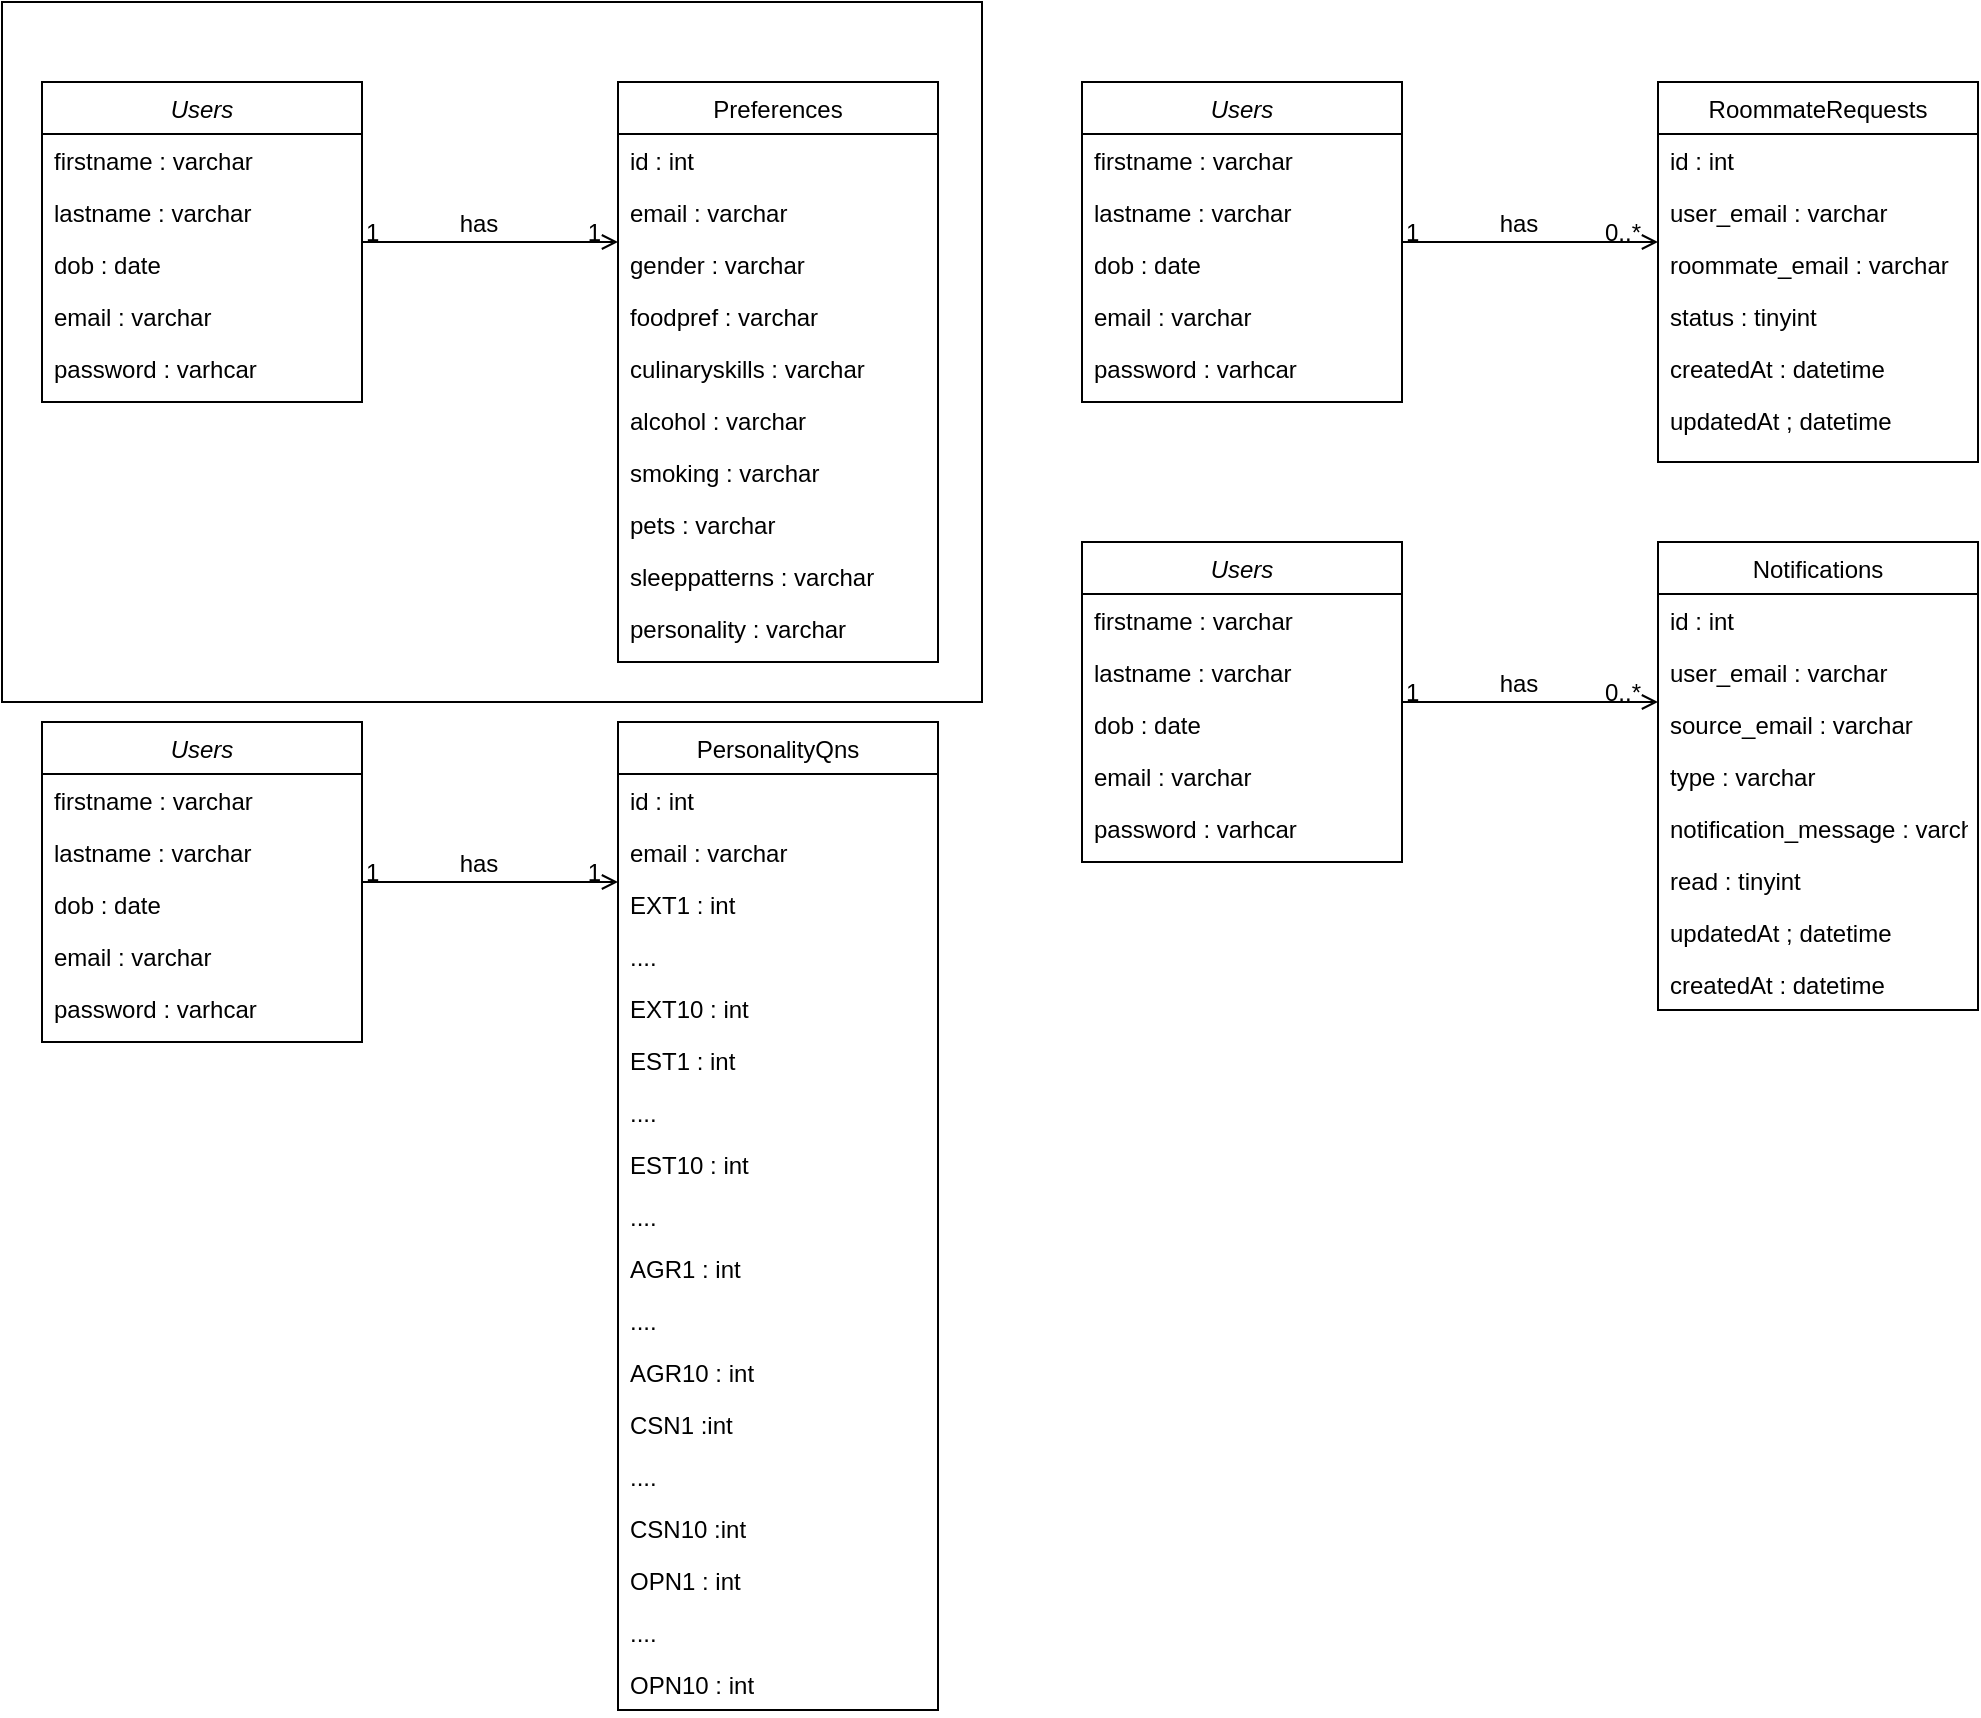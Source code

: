 <mxfile version="20.7.4" type="github">
  <diagram id="C5RBs43oDa-KdzZeNtuy" name="Page-1">
    <mxGraphModel dx="1323" dy="1217" grid="1" gridSize="10" guides="1" tooltips="1" connect="1" arrows="1" fold="1" page="1" pageScale="1" pageWidth="827" pageHeight="1169" math="0" shadow="0">
      <root>
        <mxCell id="WIyWlLk6GJQsqaUBKTNV-0" />
        <mxCell id="WIyWlLk6GJQsqaUBKTNV-1" parent="WIyWlLk6GJQsqaUBKTNV-0" />
        <mxCell id="LM8yhL4ZBkn06spO82aN-119" value="" style="rounded=0;whiteSpace=wrap;html=1;" vertex="1" parent="WIyWlLk6GJQsqaUBKTNV-1">
          <mxGeometry x="100" y="80" width="490" height="350" as="geometry" />
        </mxCell>
        <mxCell id="zkfFHV4jXpPFQw0GAbJ--0" value="Users" style="swimlane;fontStyle=2;align=center;verticalAlign=top;childLayout=stackLayout;horizontal=1;startSize=26;horizontalStack=0;resizeParent=1;resizeLast=0;collapsible=1;marginBottom=0;rounded=0;shadow=0;strokeWidth=1;" parent="WIyWlLk6GJQsqaUBKTNV-1" vertex="1">
          <mxGeometry x="120" y="120" width="160" height="160" as="geometry">
            <mxRectangle x="230" y="140" width="160" height="26" as="alternateBounds" />
          </mxGeometry>
        </mxCell>
        <mxCell id="zkfFHV4jXpPFQw0GAbJ--1" value="firstname : varchar" style="text;align=left;verticalAlign=top;spacingLeft=4;spacingRight=4;overflow=hidden;rotatable=0;points=[[0,0.5],[1,0.5]];portConstraint=eastwest;" parent="zkfFHV4jXpPFQw0GAbJ--0" vertex="1">
          <mxGeometry y="26" width="160" height="26" as="geometry" />
        </mxCell>
        <mxCell id="zkfFHV4jXpPFQw0GAbJ--2" value="lastname : varchar" style="text;align=left;verticalAlign=top;spacingLeft=4;spacingRight=4;overflow=hidden;rotatable=0;points=[[0,0.5],[1,0.5]];portConstraint=eastwest;rounded=0;shadow=0;html=0;" parent="zkfFHV4jXpPFQw0GAbJ--0" vertex="1">
          <mxGeometry y="52" width="160" height="26" as="geometry" />
        </mxCell>
        <mxCell id="zkfFHV4jXpPFQw0GAbJ--3" value="dob : date" style="text;align=left;verticalAlign=top;spacingLeft=4;spacingRight=4;overflow=hidden;rotatable=0;points=[[0,0.5],[1,0.5]];portConstraint=eastwest;rounded=0;shadow=0;html=0;" parent="zkfFHV4jXpPFQw0GAbJ--0" vertex="1">
          <mxGeometry y="78" width="160" height="26" as="geometry" />
        </mxCell>
        <mxCell id="LM8yhL4ZBkn06spO82aN-0" value="email : varchar" style="text;align=left;verticalAlign=top;spacingLeft=4;spacingRight=4;overflow=hidden;rotatable=0;points=[[0,0.5],[1,0.5]];portConstraint=eastwest;rounded=0;shadow=0;html=0;" vertex="1" parent="zkfFHV4jXpPFQw0GAbJ--0">
          <mxGeometry y="104" width="160" height="26" as="geometry" />
        </mxCell>
        <mxCell id="LM8yhL4ZBkn06spO82aN-1" value="password : varhcar" style="text;align=left;verticalAlign=top;spacingLeft=4;spacingRight=4;overflow=hidden;rotatable=0;points=[[0,0.5],[1,0.5]];portConstraint=eastwest;rounded=0;shadow=0;html=0;" vertex="1" parent="zkfFHV4jXpPFQw0GAbJ--0">
          <mxGeometry y="130" width="160" height="26" as="geometry" />
        </mxCell>
        <mxCell id="zkfFHV4jXpPFQw0GAbJ--17" value="Preferences" style="swimlane;fontStyle=0;align=center;verticalAlign=top;childLayout=stackLayout;horizontal=1;startSize=26;horizontalStack=0;resizeParent=1;resizeLast=0;collapsible=1;marginBottom=0;rounded=0;shadow=0;strokeWidth=1;" parent="WIyWlLk6GJQsqaUBKTNV-1" vertex="1">
          <mxGeometry x="408" y="120" width="160" height="290" as="geometry">
            <mxRectangle x="550" y="140" width="160" height="26" as="alternateBounds" />
          </mxGeometry>
        </mxCell>
        <mxCell id="zkfFHV4jXpPFQw0GAbJ--18" value="id : int" style="text;align=left;verticalAlign=top;spacingLeft=4;spacingRight=4;overflow=hidden;rotatable=0;points=[[0,0.5],[1,0.5]];portConstraint=eastwest;" parent="zkfFHV4jXpPFQw0GAbJ--17" vertex="1">
          <mxGeometry y="26" width="160" height="26" as="geometry" />
        </mxCell>
        <mxCell id="zkfFHV4jXpPFQw0GAbJ--19" value="email : varchar" style="text;align=left;verticalAlign=top;spacingLeft=4;spacingRight=4;overflow=hidden;rotatable=0;points=[[0,0.5],[1,0.5]];portConstraint=eastwest;rounded=0;shadow=0;html=0;" parent="zkfFHV4jXpPFQw0GAbJ--17" vertex="1">
          <mxGeometry y="52" width="160" height="26" as="geometry" />
        </mxCell>
        <mxCell id="zkfFHV4jXpPFQw0GAbJ--20" value="gender : varchar" style="text;align=left;verticalAlign=top;spacingLeft=4;spacingRight=4;overflow=hidden;rotatable=0;points=[[0,0.5],[1,0.5]];portConstraint=eastwest;rounded=0;shadow=0;html=0;" parent="zkfFHV4jXpPFQw0GAbJ--17" vertex="1">
          <mxGeometry y="78" width="160" height="26" as="geometry" />
        </mxCell>
        <mxCell id="zkfFHV4jXpPFQw0GAbJ--21" value="foodpref : varchar" style="text;align=left;verticalAlign=top;spacingLeft=4;spacingRight=4;overflow=hidden;rotatable=0;points=[[0,0.5],[1,0.5]];portConstraint=eastwest;rounded=0;shadow=0;html=0;" parent="zkfFHV4jXpPFQw0GAbJ--17" vertex="1">
          <mxGeometry y="104" width="160" height="26" as="geometry" />
        </mxCell>
        <mxCell id="zkfFHV4jXpPFQw0GAbJ--22" value="culinaryskills : varchar" style="text;align=left;verticalAlign=top;spacingLeft=4;spacingRight=4;overflow=hidden;rotatable=0;points=[[0,0.5],[1,0.5]];portConstraint=eastwest;rounded=0;shadow=0;html=0;" parent="zkfFHV4jXpPFQw0GAbJ--17" vertex="1">
          <mxGeometry y="130" width="160" height="26" as="geometry" />
        </mxCell>
        <mxCell id="zkfFHV4jXpPFQw0GAbJ--24" value="alcohol : varchar" style="text;align=left;verticalAlign=top;spacingLeft=4;spacingRight=4;overflow=hidden;rotatable=0;points=[[0,0.5],[1,0.5]];portConstraint=eastwest;" parent="zkfFHV4jXpPFQw0GAbJ--17" vertex="1">
          <mxGeometry y="156" width="160" height="26" as="geometry" />
        </mxCell>
        <mxCell id="zkfFHV4jXpPFQw0GAbJ--25" value="smoking : varchar" style="text;align=left;verticalAlign=top;spacingLeft=4;spacingRight=4;overflow=hidden;rotatable=0;points=[[0,0.5],[1,0.5]];portConstraint=eastwest;" parent="zkfFHV4jXpPFQw0GAbJ--17" vertex="1">
          <mxGeometry y="182" width="160" height="26" as="geometry" />
        </mxCell>
        <mxCell id="LM8yhL4ZBkn06spO82aN-2" value="pets : varchar" style="text;align=left;verticalAlign=top;spacingLeft=4;spacingRight=4;overflow=hidden;rotatable=0;points=[[0,0.5],[1,0.5]];portConstraint=eastwest;" vertex="1" parent="zkfFHV4jXpPFQw0GAbJ--17">
          <mxGeometry y="208" width="160" height="26" as="geometry" />
        </mxCell>
        <mxCell id="LM8yhL4ZBkn06spO82aN-3" value="sleeppatterns : varchar" style="text;align=left;verticalAlign=top;spacingLeft=4;spacingRight=4;overflow=hidden;rotatable=0;points=[[0,0.5],[1,0.5]];portConstraint=eastwest;" vertex="1" parent="zkfFHV4jXpPFQw0GAbJ--17">
          <mxGeometry y="234" width="160" height="26" as="geometry" />
        </mxCell>
        <mxCell id="LM8yhL4ZBkn06spO82aN-4" value="personality : varchar" style="text;align=left;verticalAlign=top;spacingLeft=4;spacingRight=4;overflow=hidden;rotatable=0;points=[[0,0.5],[1,0.5]];portConstraint=eastwest;" vertex="1" parent="zkfFHV4jXpPFQw0GAbJ--17">
          <mxGeometry y="260" width="160" height="26" as="geometry" />
        </mxCell>
        <mxCell id="zkfFHV4jXpPFQw0GAbJ--26" value="" style="endArrow=open;shadow=0;strokeWidth=1;rounded=0;endFill=1;edgeStyle=elbowEdgeStyle;elbow=vertical;" parent="WIyWlLk6GJQsqaUBKTNV-1" source="zkfFHV4jXpPFQw0GAbJ--0" target="zkfFHV4jXpPFQw0GAbJ--17" edge="1">
          <mxGeometry x="0.5" y="41" relative="1" as="geometry">
            <mxPoint x="280" y="192" as="sourcePoint" />
            <mxPoint x="440" y="192" as="targetPoint" />
            <mxPoint x="-40" y="32" as="offset" />
          </mxGeometry>
        </mxCell>
        <mxCell id="zkfFHV4jXpPFQw0GAbJ--27" value="1" style="resizable=0;align=left;verticalAlign=bottom;labelBackgroundColor=none;fontSize=12;" parent="zkfFHV4jXpPFQw0GAbJ--26" connectable="0" vertex="1">
          <mxGeometry x="-1" relative="1" as="geometry">
            <mxPoint y="4" as="offset" />
          </mxGeometry>
        </mxCell>
        <mxCell id="zkfFHV4jXpPFQw0GAbJ--28" value="1" style="resizable=0;align=right;verticalAlign=bottom;labelBackgroundColor=none;fontSize=12;" parent="zkfFHV4jXpPFQw0GAbJ--26" connectable="0" vertex="1">
          <mxGeometry x="1" relative="1" as="geometry">
            <mxPoint x="-7" y="4" as="offset" />
          </mxGeometry>
        </mxCell>
        <mxCell id="zkfFHV4jXpPFQw0GAbJ--29" value="has" style="text;html=1;resizable=0;points=[];;align=center;verticalAlign=middle;labelBackgroundColor=none;rounded=0;shadow=0;strokeWidth=1;fontSize=12;" parent="zkfFHV4jXpPFQw0GAbJ--26" vertex="1" connectable="0">
          <mxGeometry x="0.5" y="49" relative="1" as="geometry">
            <mxPoint x="-38" y="40" as="offset" />
          </mxGeometry>
        </mxCell>
        <mxCell id="LM8yhL4ZBkn06spO82aN-5" value="Users" style="swimlane;fontStyle=2;align=center;verticalAlign=top;childLayout=stackLayout;horizontal=1;startSize=26;horizontalStack=0;resizeParent=1;resizeLast=0;collapsible=1;marginBottom=0;rounded=0;shadow=0;strokeWidth=1;" vertex="1" parent="WIyWlLk6GJQsqaUBKTNV-1">
          <mxGeometry x="120" y="440" width="160" height="160" as="geometry">
            <mxRectangle x="230" y="140" width="160" height="26" as="alternateBounds" />
          </mxGeometry>
        </mxCell>
        <mxCell id="LM8yhL4ZBkn06spO82aN-6" value="firstname : varchar" style="text;align=left;verticalAlign=top;spacingLeft=4;spacingRight=4;overflow=hidden;rotatable=0;points=[[0,0.5],[1,0.5]];portConstraint=eastwest;" vertex="1" parent="LM8yhL4ZBkn06spO82aN-5">
          <mxGeometry y="26" width="160" height="26" as="geometry" />
        </mxCell>
        <mxCell id="LM8yhL4ZBkn06spO82aN-7" value="lastname : varchar" style="text;align=left;verticalAlign=top;spacingLeft=4;spacingRight=4;overflow=hidden;rotatable=0;points=[[0,0.5],[1,0.5]];portConstraint=eastwest;rounded=0;shadow=0;html=0;" vertex="1" parent="LM8yhL4ZBkn06spO82aN-5">
          <mxGeometry y="52" width="160" height="26" as="geometry" />
        </mxCell>
        <mxCell id="LM8yhL4ZBkn06spO82aN-8" value="dob : date" style="text;align=left;verticalAlign=top;spacingLeft=4;spacingRight=4;overflow=hidden;rotatable=0;points=[[0,0.5],[1,0.5]];portConstraint=eastwest;rounded=0;shadow=0;html=0;" vertex="1" parent="LM8yhL4ZBkn06spO82aN-5">
          <mxGeometry y="78" width="160" height="26" as="geometry" />
        </mxCell>
        <mxCell id="LM8yhL4ZBkn06spO82aN-9" value="email : varchar" style="text;align=left;verticalAlign=top;spacingLeft=4;spacingRight=4;overflow=hidden;rotatable=0;points=[[0,0.5],[1,0.5]];portConstraint=eastwest;rounded=0;shadow=0;html=0;" vertex="1" parent="LM8yhL4ZBkn06spO82aN-5">
          <mxGeometry y="104" width="160" height="26" as="geometry" />
        </mxCell>
        <mxCell id="LM8yhL4ZBkn06spO82aN-10" value="password : varhcar" style="text;align=left;verticalAlign=top;spacingLeft=4;spacingRight=4;overflow=hidden;rotatable=0;points=[[0,0.5],[1,0.5]];portConstraint=eastwest;rounded=0;shadow=0;html=0;" vertex="1" parent="LM8yhL4ZBkn06spO82aN-5">
          <mxGeometry y="130" width="160" height="26" as="geometry" />
        </mxCell>
        <mxCell id="LM8yhL4ZBkn06spO82aN-11" value="PersonalityQns" style="swimlane;fontStyle=0;align=center;verticalAlign=top;childLayout=stackLayout;horizontal=1;startSize=26;horizontalStack=0;resizeParent=1;resizeLast=0;collapsible=1;marginBottom=0;rounded=0;shadow=0;strokeWidth=1;" vertex="1" parent="WIyWlLk6GJQsqaUBKTNV-1">
          <mxGeometry x="408" y="440" width="160" height="494" as="geometry">
            <mxRectangle x="550" y="140" width="160" height="26" as="alternateBounds" />
          </mxGeometry>
        </mxCell>
        <mxCell id="LM8yhL4ZBkn06spO82aN-12" value="id : int" style="text;align=left;verticalAlign=top;spacingLeft=4;spacingRight=4;overflow=hidden;rotatable=0;points=[[0,0.5],[1,0.5]];portConstraint=eastwest;" vertex="1" parent="LM8yhL4ZBkn06spO82aN-11">
          <mxGeometry y="26" width="160" height="26" as="geometry" />
        </mxCell>
        <mxCell id="LM8yhL4ZBkn06spO82aN-13" value="email : varchar" style="text;align=left;verticalAlign=top;spacingLeft=4;spacingRight=4;overflow=hidden;rotatable=0;points=[[0,0.5],[1,0.5]];portConstraint=eastwest;rounded=0;shadow=0;html=0;" vertex="1" parent="LM8yhL4ZBkn06spO82aN-11">
          <mxGeometry y="52" width="160" height="26" as="geometry" />
        </mxCell>
        <mxCell id="LM8yhL4ZBkn06spO82aN-14" value="EXT1 : int" style="text;align=left;verticalAlign=top;spacingLeft=4;spacingRight=4;overflow=hidden;rotatable=0;points=[[0,0.5],[1,0.5]];portConstraint=eastwest;rounded=0;shadow=0;html=0;" vertex="1" parent="LM8yhL4ZBkn06spO82aN-11">
          <mxGeometry y="78" width="160" height="26" as="geometry" />
        </mxCell>
        <mxCell id="LM8yhL4ZBkn06spO82aN-53" value="...." style="text;align=left;verticalAlign=top;spacingLeft=4;spacingRight=4;overflow=hidden;rotatable=0;points=[[0,0.5],[1,0.5]];portConstraint=eastwest;rounded=0;shadow=0;html=0;" vertex="1" parent="LM8yhL4ZBkn06spO82aN-11">
          <mxGeometry y="104" width="160" height="26" as="geometry" />
        </mxCell>
        <mxCell id="LM8yhL4ZBkn06spO82aN-48" value="EXT10 : int" style="text;align=left;verticalAlign=top;spacingLeft=4;spacingRight=4;overflow=hidden;rotatable=0;points=[[0,0.5],[1,0.5]];portConstraint=eastwest;rounded=0;shadow=0;html=0;" vertex="1" parent="LM8yhL4ZBkn06spO82aN-11">
          <mxGeometry y="130" width="160" height="26" as="geometry" />
        </mxCell>
        <mxCell id="LM8yhL4ZBkn06spO82aN-16" value="EST1 : int" style="text;align=left;verticalAlign=top;spacingLeft=4;spacingRight=4;overflow=hidden;rotatable=0;points=[[0,0.5],[1,0.5]];portConstraint=eastwest;rounded=0;shadow=0;html=0;" vertex="1" parent="LM8yhL4ZBkn06spO82aN-11">
          <mxGeometry y="156" width="160" height="26" as="geometry" />
        </mxCell>
        <mxCell id="LM8yhL4ZBkn06spO82aN-54" value="...." style="text;align=left;verticalAlign=top;spacingLeft=4;spacingRight=4;overflow=hidden;rotatable=0;points=[[0,0.5],[1,0.5]];portConstraint=eastwest;rounded=0;shadow=0;html=0;" vertex="1" parent="LM8yhL4ZBkn06spO82aN-11">
          <mxGeometry y="182" width="160" height="26" as="geometry" />
        </mxCell>
        <mxCell id="LM8yhL4ZBkn06spO82aN-49" value="EST10 : int" style="text;align=left;verticalAlign=top;spacingLeft=4;spacingRight=4;overflow=hidden;rotatable=0;points=[[0,0.5],[1,0.5]];portConstraint=eastwest;rounded=0;shadow=0;html=0;" vertex="1" parent="LM8yhL4ZBkn06spO82aN-11">
          <mxGeometry y="208" width="160" height="26" as="geometry" />
        </mxCell>
        <mxCell id="LM8yhL4ZBkn06spO82aN-55" value="...." style="text;align=left;verticalAlign=top;spacingLeft=4;spacingRight=4;overflow=hidden;rotatable=0;points=[[0,0.5],[1,0.5]];portConstraint=eastwest;rounded=0;shadow=0;html=0;" vertex="1" parent="LM8yhL4ZBkn06spO82aN-11">
          <mxGeometry y="234" width="160" height="26" as="geometry" />
        </mxCell>
        <mxCell id="LM8yhL4ZBkn06spO82aN-18" value="AGR1 : int" style="text;align=left;verticalAlign=top;spacingLeft=4;spacingRight=4;overflow=hidden;rotatable=0;points=[[0,0.5],[1,0.5]];portConstraint=eastwest;" vertex="1" parent="LM8yhL4ZBkn06spO82aN-11">
          <mxGeometry y="260" width="160" height="26" as="geometry" />
        </mxCell>
        <mxCell id="LM8yhL4ZBkn06spO82aN-56" value="...." style="text;align=left;verticalAlign=top;spacingLeft=4;spacingRight=4;overflow=hidden;rotatable=0;points=[[0,0.5],[1,0.5]];portConstraint=eastwest;" vertex="1" parent="LM8yhL4ZBkn06spO82aN-11">
          <mxGeometry y="286" width="160" height="26" as="geometry" />
        </mxCell>
        <mxCell id="LM8yhL4ZBkn06spO82aN-50" value="AGR10 : int" style="text;align=left;verticalAlign=top;spacingLeft=4;spacingRight=4;overflow=hidden;rotatable=0;points=[[0,0.5],[1,0.5]];portConstraint=eastwest;" vertex="1" parent="LM8yhL4ZBkn06spO82aN-11">
          <mxGeometry y="312" width="160" height="26" as="geometry" />
        </mxCell>
        <mxCell id="LM8yhL4ZBkn06spO82aN-20" value="CSN1 :int" style="text;align=left;verticalAlign=top;spacingLeft=4;spacingRight=4;overflow=hidden;rotatable=0;points=[[0,0.5],[1,0.5]];portConstraint=eastwest;" vertex="1" parent="LM8yhL4ZBkn06spO82aN-11">
          <mxGeometry y="338" width="160" height="26" as="geometry" />
        </mxCell>
        <mxCell id="LM8yhL4ZBkn06spO82aN-57" value="...." style="text;align=left;verticalAlign=top;spacingLeft=4;spacingRight=4;overflow=hidden;rotatable=0;points=[[0,0.5],[1,0.5]];portConstraint=eastwest;" vertex="1" parent="LM8yhL4ZBkn06spO82aN-11">
          <mxGeometry y="364" width="160" height="26" as="geometry" />
        </mxCell>
        <mxCell id="LM8yhL4ZBkn06spO82aN-51" value="CSN10 :int" style="text;align=left;verticalAlign=top;spacingLeft=4;spacingRight=4;overflow=hidden;rotatable=0;points=[[0,0.5],[1,0.5]];portConstraint=eastwest;" vertex="1" parent="LM8yhL4ZBkn06spO82aN-11">
          <mxGeometry y="390" width="160" height="26" as="geometry" />
        </mxCell>
        <mxCell id="LM8yhL4ZBkn06spO82aN-47" value="OPN1 : int" style="text;align=left;verticalAlign=top;spacingLeft=4;spacingRight=4;overflow=hidden;rotatable=0;points=[[0,0.5],[1,0.5]];portConstraint=eastwest;" vertex="1" parent="LM8yhL4ZBkn06spO82aN-11">
          <mxGeometry y="416" width="160" height="26" as="geometry" />
        </mxCell>
        <mxCell id="LM8yhL4ZBkn06spO82aN-58" value="...." style="text;align=left;verticalAlign=top;spacingLeft=4;spacingRight=4;overflow=hidden;rotatable=0;points=[[0,0.5],[1,0.5]];portConstraint=eastwest;" vertex="1" parent="LM8yhL4ZBkn06spO82aN-11">
          <mxGeometry y="442" width="160" height="26" as="geometry" />
        </mxCell>
        <mxCell id="LM8yhL4ZBkn06spO82aN-52" value="OPN10 : int" style="text;align=left;verticalAlign=top;spacingLeft=4;spacingRight=4;overflow=hidden;rotatable=0;points=[[0,0.5],[1,0.5]];portConstraint=eastwest;" vertex="1" parent="LM8yhL4ZBkn06spO82aN-11">
          <mxGeometry y="468" width="160" height="26" as="geometry" />
        </mxCell>
        <mxCell id="LM8yhL4ZBkn06spO82aN-22" value="" style="endArrow=open;shadow=0;strokeWidth=1;rounded=0;endFill=1;edgeStyle=elbowEdgeStyle;elbow=vertical;" edge="1" parent="WIyWlLk6GJQsqaUBKTNV-1" source="LM8yhL4ZBkn06spO82aN-5" target="LM8yhL4ZBkn06spO82aN-11">
          <mxGeometry x="0.5" y="41" relative="1" as="geometry">
            <mxPoint x="280" y="512" as="sourcePoint" />
            <mxPoint x="440" y="512" as="targetPoint" />
            <mxPoint x="-40" y="32" as="offset" />
          </mxGeometry>
        </mxCell>
        <mxCell id="LM8yhL4ZBkn06spO82aN-23" value="1" style="resizable=0;align=left;verticalAlign=bottom;labelBackgroundColor=none;fontSize=12;" connectable="0" vertex="1" parent="LM8yhL4ZBkn06spO82aN-22">
          <mxGeometry x="-1" relative="1" as="geometry">
            <mxPoint y="4" as="offset" />
          </mxGeometry>
        </mxCell>
        <mxCell id="LM8yhL4ZBkn06spO82aN-24" value="1" style="resizable=0;align=right;verticalAlign=bottom;labelBackgroundColor=none;fontSize=12;" connectable="0" vertex="1" parent="LM8yhL4ZBkn06spO82aN-22">
          <mxGeometry x="1" relative="1" as="geometry">
            <mxPoint x="-7" y="4" as="offset" />
          </mxGeometry>
        </mxCell>
        <mxCell id="LM8yhL4ZBkn06spO82aN-25" value="has" style="text;html=1;resizable=0;points=[];;align=center;verticalAlign=middle;labelBackgroundColor=none;rounded=0;shadow=0;strokeWidth=1;fontSize=12;" vertex="1" connectable="0" parent="LM8yhL4ZBkn06spO82aN-22">
          <mxGeometry x="0.5" y="49" relative="1" as="geometry">
            <mxPoint x="-38" y="40" as="offset" />
          </mxGeometry>
        </mxCell>
        <mxCell id="LM8yhL4ZBkn06spO82aN-79" value="Users" style="swimlane;fontStyle=2;align=center;verticalAlign=top;childLayout=stackLayout;horizontal=1;startSize=26;horizontalStack=0;resizeParent=1;resizeLast=0;collapsible=1;marginBottom=0;rounded=0;shadow=0;strokeWidth=1;" vertex="1" parent="WIyWlLk6GJQsqaUBKTNV-1">
          <mxGeometry x="640" y="120" width="160" height="160" as="geometry">
            <mxRectangle x="230" y="140" width="160" height="26" as="alternateBounds" />
          </mxGeometry>
        </mxCell>
        <mxCell id="LM8yhL4ZBkn06spO82aN-80" value="firstname : varchar" style="text;align=left;verticalAlign=top;spacingLeft=4;spacingRight=4;overflow=hidden;rotatable=0;points=[[0,0.5],[1,0.5]];portConstraint=eastwest;" vertex="1" parent="LM8yhL4ZBkn06spO82aN-79">
          <mxGeometry y="26" width="160" height="26" as="geometry" />
        </mxCell>
        <mxCell id="LM8yhL4ZBkn06spO82aN-81" value="lastname : varchar" style="text;align=left;verticalAlign=top;spacingLeft=4;spacingRight=4;overflow=hidden;rotatable=0;points=[[0,0.5],[1,0.5]];portConstraint=eastwest;rounded=0;shadow=0;html=0;" vertex="1" parent="LM8yhL4ZBkn06spO82aN-79">
          <mxGeometry y="52" width="160" height="26" as="geometry" />
        </mxCell>
        <mxCell id="LM8yhL4ZBkn06spO82aN-82" value="dob : date" style="text;align=left;verticalAlign=top;spacingLeft=4;spacingRight=4;overflow=hidden;rotatable=0;points=[[0,0.5],[1,0.5]];portConstraint=eastwest;rounded=0;shadow=0;html=0;" vertex="1" parent="LM8yhL4ZBkn06spO82aN-79">
          <mxGeometry y="78" width="160" height="26" as="geometry" />
        </mxCell>
        <mxCell id="LM8yhL4ZBkn06spO82aN-83" value="email : varchar" style="text;align=left;verticalAlign=top;spacingLeft=4;spacingRight=4;overflow=hidden;rotatable=0;points=[[0,0.5],[1,0.5]];portConstraint=eastwest;rounded=0;shadow=0;html=0;" vertex="1" parent="LM8yhL4ZBkn06spO82aN-79">
          <mxGeometry y="104" width="160" height="26" as="geometry" />
        </mxCell>
        <mxCell id="LM8yhL4ZBkn06spO82aN-84" value="password : varhcar" style="text;align=left;verticalAlign=top;spacingLeft=4;spacingRight=4;overflow=hidden;rotatable=0;points=[[0,0.5],[1,0.5]];portConstraint=eastwest;rounded=0;shadow=0;html=0;" vertex="1" parent="LM8yhL4ZBkn06spO82aN-79">
          <mxGeometry y="130" width="160" height="26" as="geometry" />
        </mxCell>
        <mxCell id="LM8yhL4ZBkn06spO82aN-85" value="RoommateRequests" style="swimlane;fontStyle=0;align=center;verticalAlign=top;childLayout=stackLayout;horizontal=1;startSize=26;horizontalStack=0;resizeParent=1;resizeLast=0;collapsible=1;marginBottom=0;rounded=0;shadow=0;strokeWidth=1;" vertex="1" parent="WIyWlLk6GJQsqaUBKTNV-1">
          <mxGeometry x="928" y="120" width="160" height="190" as="geometry">
            <mxRectangle x="550" y="140" width="160" height="26" as="alternateBounds" />
          </mxGeometry>
        </mxCell>
        <mxCell id="LM8yhL4ZBkn06spO82aN-86" value="id : int" style="text;align=left;verticalAlign=top;spacingLeft=4;spacingRight=4;overflow=hidden;rotatable=0;points=[[0,0.5],[1,0.5]];portConstraint=eastwest;" vertex="1" parent="LM8yhL4ZBkn06spO82aN-85">
          <mxGeometry y="26" width="160" height="26" as="geometry" />
        </mxCell>
        <mxCell id="LM8yhL4ZBkn06spO82aN-87" value="user_email : varchar" style="text;align=left;verticalAlign=top;spacingLeft=4;spacingRight=4;overflow=hidden;rotatable=0;points=[[0,0.5],[1,0.5]];portConstraint=eastwest;rounded=0;shadow=0;html=0;" vertex="1" parent="LM8yhL4ZBkn06spO82aN-85">
          <mxGeometry y="52" width="160" height="26" as="geometry" />
        </mxCell>
        <mxCell id="LM8yhL4ZBkn06spO82aN-88" value="roommate_email : varchar" style="text;align=left;verticalAlign=top;spacingLeft=4;spacingRight=4;overflow=hidden;rotatable=0;points=[[0,0.5],[1,0.5]];portConstraint=eastwest;rounded=0;shadow=0;html=0;" vertex="1" parent="LM8yhL4ZBkn06spO82aN-85">
          <mxGeometry y="78" width="160" height="26" as="geometry" />
        </mxCell>
        <mxCell id="LM8yhL4ZBkn06spO82aN-89" value="status : tinyint" style="text;align=left;verticalAlign=top;spacingLeft=4;spacingRight=4;overflow=hidden;rotatable=0;points=[[0,0.5],[1,0.5]];portConstraint=eastwest;rounded=0;shadow=0;html=0;" vertex="1" parent="LM8yhL4ZBkn06spO82aN-85">
          <mxGeometry y="104" width="160" height="26" as="geometry" />
        </mxCell>
        <mxCell id="LM8yhL4ZBkn06spO82aN-90" value="createdAt : datetime" style="text;align=left;verticalAlign=top;spacingLeft=4;spacingRight=4;overflow=hidden;rotatable=0;points=[[0,0.5],[1,0.5]];portConstraint=eastwest;rounded=0;shadow=0;html=0;" vertex="1" parent="LM8yhL4ZBkn06spO82aN-85">
          <mxGeometry y="130" width="160" height="26" as="geometry" />
        </mxCell>
        <mxCell id="LM8yhL4ZBkn06spO82aN-91" value="updatedAt ; datetime" style="text;align=left;verticalAlign=top;spacingLeft=4;spacingRight=4;overflow=hidden;rotatable=0;points=[[0,0.5],[1,0.5]];portConstraint=eastwest;" vertex="1" parent="LM8yhL4ZBkn06spO82aN-85">
          <mxGeometry y="156" width="160" height="26" as="geometry" />
        </mxCell>
        <mxCell id="LM8yhL4ZBkn06spO82aN-96" value="" style="endArrow=open;shadow=0;strokeWidth=1;rounded=0;endFill=1;edgeStyle=elbowEdgeStyle;elbow=vertical;" edge="1" parent="WIyWlLk6GJQsqaUBKTNV-1" source="LM8yhL4ZBkn06spO82aN-79" target="LM8yhL4ZBkn06spO82aN-85">
          <mxGeometry x="0.5" y="41" relative="1" as="geometry">
            <mxPoint x="800" y="192" as="sourcePoint" />
            <mxPoint x="960" y="192" as="targetPoint" />
            <mxPoint x="-40" y="32" as="offset" />
          </mxGeometry>
        </mxCell>
        <mxCell id="LM8yhL4ZBkn06spO82aN-97" value="1" style="resizable=0;align=left;verticalAlign=bottom;labelBackgroundColor=none;fontSize=12;" connectable="0" vertex="1" parent="LM8yhL4ZBkn06spO82aN-96">
          <mxGeometry x="-1" relative="1" as="geometry">
            <mxPoint y="4" as="offset" />
          </mxGeometry>
        </mxCell>
        <mxCell id="LM8yhL4ZBkn06spO82aN-98" value="0..*" style="resizable=0;align=right;verticalAlign=bottom;labelBackgroundColor=none;fontSize=12;" connectable="0" vertex="1" parent="LM8yhL4ZBkn06spO82aN-96">
          <mxGeometry x="1" relative="1" as="geometry">
            <mxPoint x="-7" y="4" as="offset" />
          </mxGeometry>
        </mxCell>
        <mxCell id="LM8yhL4ZBkn06spO82aN-99" value="has" style="text;html=1;resizable=0;points=[];;align=center;verticalAlign=middle;labelBackgroundColor=none;rounded=0;shadow=0;strokeWidth=1;fontSize=12;" vertex="1" connectable="0" parent="LM8yhL4ZBkn06spO82aN-96">
          <mxGeometry x="0.5" y="49" relative="1" as="geometry">
            <mxPoint x="-38" y="40" as="offset" />
          </mxGeometry>
        </mxCell>
        <mxCell id="LM8yhL4ZBkn06spO82aN-100" value="Users" style="swimlane;fontStyle=2;align=center;verticalAlign=top;childLayout=stackLayout;horizontal=1;startSize=26;horizontalStack=0;resizeParent=1;resizeLast=0;collapsible=1;marginBottom=0;rounded=0;shadow=0;strokeWidth=1;" vertex="1" parent="WIyWlLk6GJQsqaUBKTNV-1">
          <mxGeometry x="640" y="350" width="160" height="160" as="geometry">
            <mxRectangle x="230" y="140" width="160" height="26" as="alternateBounds" />
          </mxGeometry>
        </mxCell>
        <mxCell id="LM8yhL4ZBkn06spO82aN-101" value="firstname : varchar" style="text;align=left;verticalAlign=top;spacingLeft=4;spacingRight=4;overflow=hidden;rotatable=0;points=[[0,0.5],[1,0.5]];portConstraint=eastwest;" vertex="1" parent="LM8yhL4ZBkn06spO82aN-100">
          <mxGeometry y="26" width="160" height="26" as="geometry" />
        </mxCell>
        <mxCell id="LM8yhL4ZBkn06spO82aN-102" value="lastname : varchar" style="text;align=left;verticalAlign=top;spacingLeft=4;spacingRight=4;overflow=hidden;rotatable=0;points=[[0,0.5],[1,0.5]];portConstraint=eastwest;rounded=0;shadow=0;html=0;" vertex="1" parent="LM8yhL4ZBkn06spO82aN-100">
          <mxGeometry y="52" width="160" height="26" as="geometry" />
        </mxCell>
        <mxCell id="LM8yhL4ZBkn06spO82aN-103" value="dob : date" style="text;align=left;verticalAlign=top;spacingLeft=4;spacingRight=4;overflow=hidden;rotatable=0;points=[[0,0.5],[1,0.5]];portConstraint=eastwest;rounded=0;shadow=0;html=0;" vertex="1" parent="LM8yhL4ZBkn06spO82aN-100">
          <mxGeometry y="78" width="160" height="26" as="geometry" />
        </mxCell>
        <mxCell id="LM8yhL4ZBkn06spO82aN-104" value="email : varchar" style="text;align=left;verticalAlign=top;spacingLeft=4;spacingRight=4;overflow=hidden;rotatable=0;points=[[0,0.5],[1,0.5]];portConstraint=eastwest;rounded=0;shadow=0;html=0;" vertex="1" parent="LM8yhL4ZBkn06spO82aN-100">
          <mxGeometry y="104" width="160" height="26" as="geometry" />
        </mxCell>
        <mxCell id="LM8yhL4ZBkn06spO82aN-105" value="password : varhcar" style="text;align=left;verticalAlign=top;spacingLeft=4;spacingRight=4;overflow=hidden;rotatable=0;points=[[0,0.5],[1,0.5]];portConstraint=eastwest;rounded=0;shadow=0;html=0;" vertex="1" parent="LM8yhL4ZBkn06spO82aN-100">
          <mxGeometry y="130" width="160" height="26" as="geometry" />
        </mxCell>
        <mxCell id="LM8yhL4ZBkn06spO82aN-106" value="Notifications" style="swimlane;fontStyle=0;align=center;verticalAlign=top;childLayout=stackLayout;horizontal=1;startSize=26;horizontalStack=0;resizeParent=1;resizeLast=0;collapsible=1;marginBottom=0;rounded=0;shadow=0;strokeWidth=1;" vertex="1" parent="WIyWlLk6GJQsqaUBKTNV-1">
          <mxGeometry x="928" y="350" width="160" height="234" as="geometry">
            <mxRectangle x="550" y="140" width="160" height="26" as="alternateBounds" />
          </mxGeometry>
        </mxCell>
        <mxCell id="LM8yhL4ZBkn06spO82aN-107" value="id : int" style="text;align=left;verticalAlign=top;spacingLeft=4;spacingRight=4;overflow=hidden;rotatable=0;points=[[0,0.5],[1,0.5]];portConstraint=eastwest;" vertex="1" parent="LM8yhL4ZBkn06spO82aN-106">
          <mxGeometry y="26" width="160" height="26" as="geometry" />
        </mxCell>
        <mxCell id="LM8yhL4ZBkn06spO82aN-108" value="user_email : varchar" style="text;align=left;verticalAlign=top;spacingLeft=4;spacingRight=4;overflow=hidden;rotatable=0;points=[[0,0.5],[1,0.5]];portConstraint=eastwest;rounded=0;shadow=0;html=0;" vertex="1" parent="LM8yhL4ZBkn06spO82aN-106">
          <mxGeometry y="52" width="160" height="26" as="geometry" />
        </mxCell>
        <mxCell id="LM8yhL4ZBkn06spO82aN-109" value="source_email : varchar" style="text;align=left;verticalAlign=top;spacingLeft=4;spacingRight=4;overflow=hidden;rotatable=0;points=[[0,0.5],[1,0.5]];portConstraint=eastwest;rounded=0;shadow=0;html=0;" vertex="1" parent="LM8yhL4ZBkn06spO82aN-106">
          <mxGeometry y="78" width="160" height="26" as="geometry" />
        </mxCell>
        <mxCell id="LM8yhL4ZBkn06spO82aN-110" value="type : varchar" style="text;align=left;verticalAlign=top;spacingLeft=4;spacingRight=4;overflow=hidden;rotatable=0;points=[[0,0.5],[1,0.5]];portConstraint=eastwest;rounded=0;shadow=0;html=0;" vertex="1" parent="LM8yhL4ZBkn06spO82aN-106">
          <mxGeometry y="104" width="160" height="26" as="geometry" />
        </mxCell>
        <mxCell id="LM8yhL4ZBkn06spO82aN-111" value="notification_message : varchar" style="text;align=left;verticalAlign=top;spacingLeft=4;spacingRight=4;overflow=hidden;rotatable=0;points=[[0,0.5],[1,0.5]];portConstraint=eastwest;rounded=0;shadow=0;html=0;" vertex="1" parent="LM8yhL4ZBkn06spO82aN-106">
          <mxGeometry y="130" width="160" height="26" as="geometry" />
        </mxCell>
        <mxCell id="LM8yhL4ZBkn06spO82aN-112" value="read : tinyint" style="text;align=left;verticalAlign=top;spacingLeft=4;spacingRight=4;overflow=hidden;rotatable=0;points=[[0,0.5],[1,0.5]];portConstraint=eastwest;" vertex="1" parent="LM8yhL4ZBkn06spO82aN-106">
          <mxGeometry y="156" width="160" height="26" as="geometry" />
        </mxCell>
        <mxCell id="LM8yhL4ZBkn06spO82aN-118" value="updatedAt ; datetime" style="text;align=left;verticalAlign=top;spacingLeft=4;spacingRight=4;overflow=hidden;rotatable=0;points=[[0,0.5],[1,0.5]];portConstraint=eastwest;" vertex="1" parent="LM8yhL4ZBkn06spO82aN-106">
          <mxGeometry y="182" width="160" height="26" as="geometry" />
        </mxCell>
        <mxCell id="LM8yhL4ZBkn06spO82aN-117" value="createdAt : datetime" style="text;align=left;verticalAlign=top;spacingLeft=4;spacingRight=4;overflow=hidden;rotatable=0;points=[[0,0.5],[1,0.5]];portConstraint=eastwest;rounded=0;shadow=0;html=0;" vertex="1" parent="LM8yhL4ZBkn06spO82aN-106">
          <mxGeometry y="208" width="160" height="26" as="geometry" />
        </mxCell>
        <mxCell id="LM8yhL4ZBkn06spO82aN-113" value="" style="endArrow=open;shadow=0;strokeWidth=1;rounded=0;endFill=1;edgeStyle=elbowEdgeStyle;elbow=vertical;" edge="1" parent="WIyWlLk6GJQsqaUBKTNV-1" source="LM8yhL4ZBkn06spO82aN-100" target="LM8yhL4ZBkn06spO82aN-106">
          <mxGeometry x="0.5" y="41" relative="1" as="geometry">
            <mxPoint x="800" y="422" as="sourcePoint" />
            <mxPoint x="960" y="422" as="targetPoint" />
            <mxPoint x="-40" y="32" as="offset" />
          </mxGeometry>
        </mxCell>
        <mxCell id="LM8yhL4ZBkn06spO82aN-114" value="1" style="resizable=0;align=left;verticalAlign=bottom;labelBackgroundColor=none;fontSize=12;" connectable="0" vertex="1" parent="LM8yhL4ZBkn06spO82aN-113">
          <mxGeometry x="-1" relative="1" as="geometry">
            <mxPoint y="4" as="offset" />
          </mxGeometry>
        </mxCell>
        <mxCell id="LM8yhL4ZBkn06spO82aN-115" value="0..*" style="resizable=0;align=right;verticalAlign=bottom;labelBackgroundColor=none;fontSize=12;" connectable="0" vertex="1" parent="LM8yhL4ZBkn06spO82aN-113">
          <mxGeometry x="1" relative="1" as="geometry">
            <mxPoint x="-7" y="4" as="offset" />
          </mxGeometry>
        </mxCell>
        <mxCell id="LM8yhL4ZBkn06spO82aN-116" value="has" style="text;html=1;resizable=0;points=[];;align=center;verticalAlign=middle;labelBackgroundColor=none;rounded=0;shadow=0;strokeWidth=1;fontSize=12;" vertex="1" connectable="0" parent="LM8yhL4ZBkn06spO82aN-113">
          <mxGeometry x="0.5" y="49" relative="1" as="geometry">
            <mxPoint x="-38" y="40" as="offset" />
          </mxGeometry>
        </mxCell>
      </root>
    </mxGraphModel>
  </diagram>
</mxfile>
